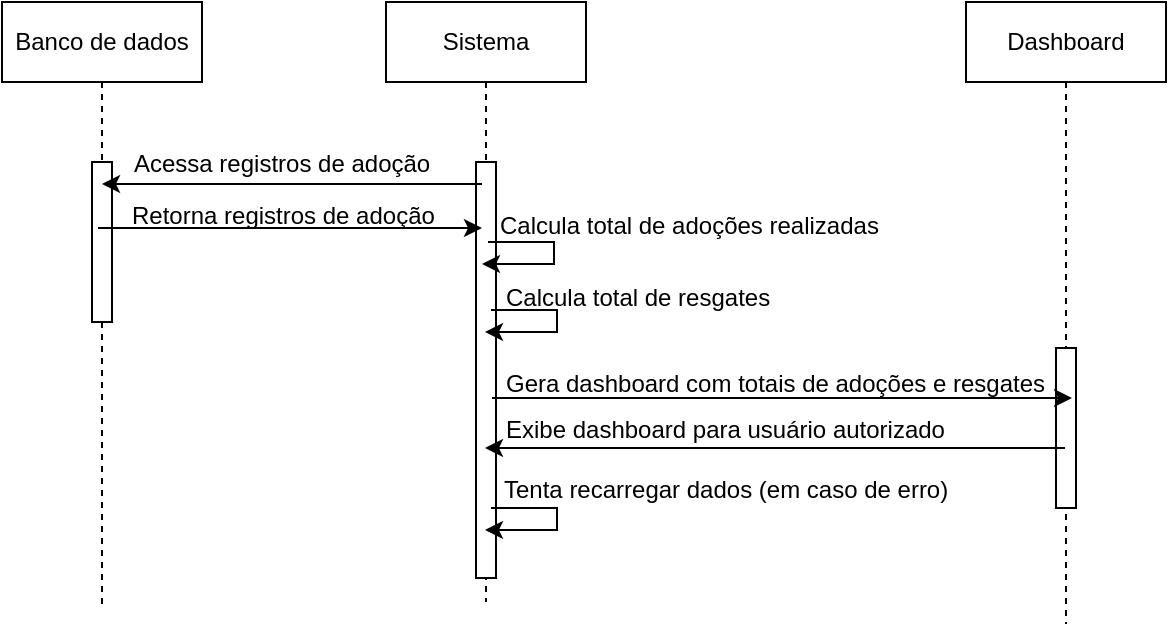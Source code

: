 <mxfile version="24.7.17">
  <diagram name="Page-1" id="2YBvvXClWsGukQMizWep">
    <mxGraphModel dx="588" dy="459" grid="0" gridSize="10" guides="1" tooltips="1" connect="1" arrows="1" fold="1" page="1" pageScale="1" pageWidth="850" pageHeight="1100" math="0" shadow="0">
      <root>
        <mxCell id="0" />
        <mxCell id="1" parent="0" />
        <mxCell id="5Aw49rlXTX3ka1FW17A9-3" value="Sistema" style="shape=umlLifeline;perimeter=lifelinePerimeter;whiteSpace=wrap;html=1;container=0;dropTarget=0;collapsible=0;recursiveResize=0;outlineConnect=0;portConstraint=eastwest;newEdgeStyle={&quot;edgeStyle&quot;:&quot;elbowEdgeStyle&quot;,&quot;elbow&quot;:&quot;vertical&quot;,&quot;curved&quot;:0,&quot;rounded&quot;:0};" parent="1" vertex="1">
          <mxGeometry x="250" y="40" width="100" height="300" as="geometry" />
        </mxCell>
        <mxCell id="5Aw49rlXTX3ka1FW17A9-4" value="" style="html=1;points=[];perimeter=orthogonalPerimeter;outlineConnect=0;targetShapes=umlLifeline;portConstraint=eastwest;newEdgeStyle={&quot;edgeStyle&quot;:&quot;elbowEdgeStyle&quot;,&quot;elbow&quot;:&quot;vertical&quot;,&quot;curved&quot;:0,&quot;rounded&quot;:0};" parent="5Aw49rlXTX3ka1FW17A9-3" vertex="1">
          <mxGeometry x="45" y="80" width="10" height="208" as="geometry" />
        </mxCell>
        <mxCell id="XyS3htgc_D6Mv0wNhRds-1" value="Banco de dados" style="shape=umlLifeline;perimeter=lifelinePerimeter;whiteSpace=wrap;html=1;container=0;dropTarget=0;collapsible=0;recursiveResize=0;outlineConnect=0;portConstraint=eastwest;newEdgeStyle={&quot;edgeStyle&quot;:&quot;elbowEdgeStyle&quot;,&quot;elbow&quot;:&quot;vertical&quot;,&quot;curved&quot;:0,&quot;rounded&quot;:0};" vertex="1" parent="1">
          <mxGeometry x="58" y="40" width="100" height="302" as="geometry" />
        </mxCell>
        <mxCell id="XyS3htgc_D6Mv0wNhRds-2" value="" style="html=1;points=[];perimeter=orthogonalPerimeter;outlineConnect=0;targetShapes=umlLifeline;portConstraint=eastwest;newEdgeStyle={&quot;edgeStyle&quot;:&quot;elbowEdgeStyle&quot;,&quot;elbow&quot;:&quot;vertical&quot;,&quot;curved&quot;:0,&quot;rounded&quot;:0};" vertex="1" parent="XyS3htgc_D6Mv0wNhRds-1">
          <mxGeometry x="45" y="80" width="10" height="80" as="geometry" />
        </mxCell>
        <mxCell id="XyS3htgc_D6Mv0wNhRds-3" value="Dashboard" style="shape=umlLifeline;perimeter=lifelinePerimeter;whiteSpace=wrap;html=1;container=0;dropTarget=0;collapsible=0;recursiveResize=0;outlineConnect=0;portConstraint=eastwest;newEdgeStyle={&quot;edgeStyle&quot;:&quot;elbowEdgeStyle&quot;,&quot;elbow&quot;:&quot;vertical&quot;,&quot;curved&quot;:0,&quot;rounded&quot;:0};" vertex="1" parent="1">
          <mxGeometry x="540" y="40" width="100" height="311" as="geometry" />
        </mxCell>
        <mxCell id="XyS3htgc_D6Mv0wNhRds-4" value="" style="html=1;points=[];perimeter=orthogonalPerimeter;outlineConnect=0;targetShapes=umlLifeline;portConstraint=eastwest;newEdgeStyle={&quot;edgeStyle&quot;:&quot;elbowEdgeStyle&quot;,&quot;elbow&quot;:&quot;vertical&quot;,&quot;curved&quot;:0,&quot;rounded&quot;:0};" vertex="1" parent="XyS3htgc_D6Mv0wNhRds-3">
          <mxGeometry x="45" y="173" width="10" height="80" as="geometry" />
        </mxCell>
        <mxCell id="XyS3htgc_D6Mv0wNhRds-5" value="Acessa registros de adoção" style="text;whiteSpace=wrap;" vertex="1" parent="1">
          <mxGeometry x="122" y="107" width="176" height="36" as="geometry" />
        </mxCell>
        <mxCell id="XyS3htgc_D6Mv0wNhRds-6" value="" style="endArrow=classic;html=1;rounded=0;exitX=1;exitY=0;exitDx=0;exitDy=0;" edge="1" parent="1" target="XyS3htgc_D6Mv0wNhRds-1">
          <mxGeometry width="50" height="50" relative="1" as="geometry">
            <mxPoint x="298" y="131" as="sourcePoint" />
            <mxPoint x="107.5" y="131" as="targetPoint" />
          </mxGeometry>
        </mxCell>
        <mxCell id="XyS3htgc_D6Mv0wNhRds-7" value="Retorna registros de adoção" style="text;whiteSpace=wrap;" vertex="1" parent="1">
          <mxGeometry x="120.5" y="133" width="179" height="23" as="geometry" />
        </mxCell>
        <mxCell id="XyS3htgc_D6Mv0wNhRds-8" value="" style="endArrow=classic;html=1;rounded=0;" edge="1" parent="1">
          <mxGeometry width="50" height="50" relative="1" as="geometry">
            <mxPoint x="106" y="153" as="sourcePoint" />
            <mxPoint x="298" y="153" as="targetPoint" />
          </mxGeometry>
        </mxCell>
        <mxCell id="XyS3htgc_D6Mv0wNhRds-9" value="Calcula total de adoções realizadas" style="text;whiteSpace=wrap;" vertex="1" parent="1">
          <mxGeometry x="305" y="138" width="217" height="36" as="geometry" />
        </mxCell>
        <mxCell id="XyS3htgc_D6Mv0wNhRds-11" value="" style="endArrow=classic;html=1;rounded=0;" edge="1" parent="1">
          <mxGeometry width="50" height="50" relative="1" as="geometry">
            <mxPoint x="302.5" y="293" as="sourcePoint" />
            <mxPoint x="299.5" y="304" as="targetPoint" />
            <Array as="points">
              <mxPoint x="335.5" y="293" />
              <mxPoint x="335.5" y="304" />
            </Array>
          </mxGeometry>
        </mxCell>
        <mxCell id="XyS3htgc_D6Mv0wNhRds-12" value="" style="endArrow=classic;html=1;rounded=0;" edge="1" parent="1">
          <mxGeometry width="50" height="50" relative="1" as="geometry">
            <mxPoint x="301" y="160" as="sourcePoint" />
            <mxPoint x="298" y="171" as="targetPoint" />
            <Array as="points">
              <mxPoint x="334" y="160" />
              <mxPoint x="334" y="171" />
            </Array>
          </mxGeometry>
        </mxCell>
        <mxCell id="XyS3htgc_D6Mv0wNhRds-13" value="Calcula total de resgates" style="text;whiteSpace=wrap;" vertex="1" parent="1">
          <mxGeometry x="308" y="174" width="160" height="36" as="geometry" />
        </mxCell>
        <mxCell id="XyS3htgc_D6Mv0wNhRds-14" value="" style="endArrow=classic;html=1;rounded=0;" edge="1" parent="1">
          <mxGeometry width="50" height="50" relative="1" as="geometry">
            <mxPoint x="302.5" y="194" as="sourcePoint" />
            <mxPoint x="299.5" y="205" as="targetPoint" />
            <Array as="points">
              <mxPoint x="335.5" y="194" />
              <mxPoint x="335.5" y="205" />
            </Array>
          </mxGeometry>
        </mxCell>
        <mxCell id="XyS3htgc_D6Mv0wNhRds-15" value="Gera dashboard com totais de adoções e resgates" style="text;whiteSpace=wrap;" vertex="1" parent="1">
          <mxGeometry x="308" y="217" width="298" height="36" as="geometry" />
        </mxCell>
        <mxCell id="XyS3htgc_D6Mv0wNhRds-16" value="" style="endArrow=classic;html=1;rounded=0;" edge="1" parent="1">
          <mxGeometry width="50" height="50" relative="1" as="geometry">
            <mxPoint x="303" y="238" as="sourcePoint" />
            <mxPoint x="593" y="238" as="targetPoint" />
          </mxGeometry>
        </mxCell>
        <mxCell id="XyS3htgc_D6Mv0wNhRds-17" value="Exibe dashboard para usuário autorizado" style="text;whiteSpace=wrap;" vertex="1" parent="1">
          <mxGeometry x="308" y="240" width="247" height="36" as="geometry" />
        </mxCell>
        <mxCell id="XyS3htgc_D6Mv0wNhRds-18" value="" style="endArrow=classic;html=1;rounded=0;" edge="1" parent="1">
          <mxGeometry width="50" height="50" relative="1" as="geometry">
            <mxPoint x="589.5" y="263" as="sourcePoint" />
            <mxPoint x="299.5" y="263" as="targetPoint" />
          </mxGeometry>
        </mxCell>
        <mxCell id="XyS3htgc_D6Mv0wNhRds-19" value="Tenta recarregar dados (em caso de erro)" style="text;whiteSpace=wrap;" vertex="1" parent="1">
          <mxGeometry x="306.5" y="270" width="250" height="36" as="geometry" />
        </mxCell>
      </root>
    </mxGraphModel>
  </diagram>
</mxfile>
